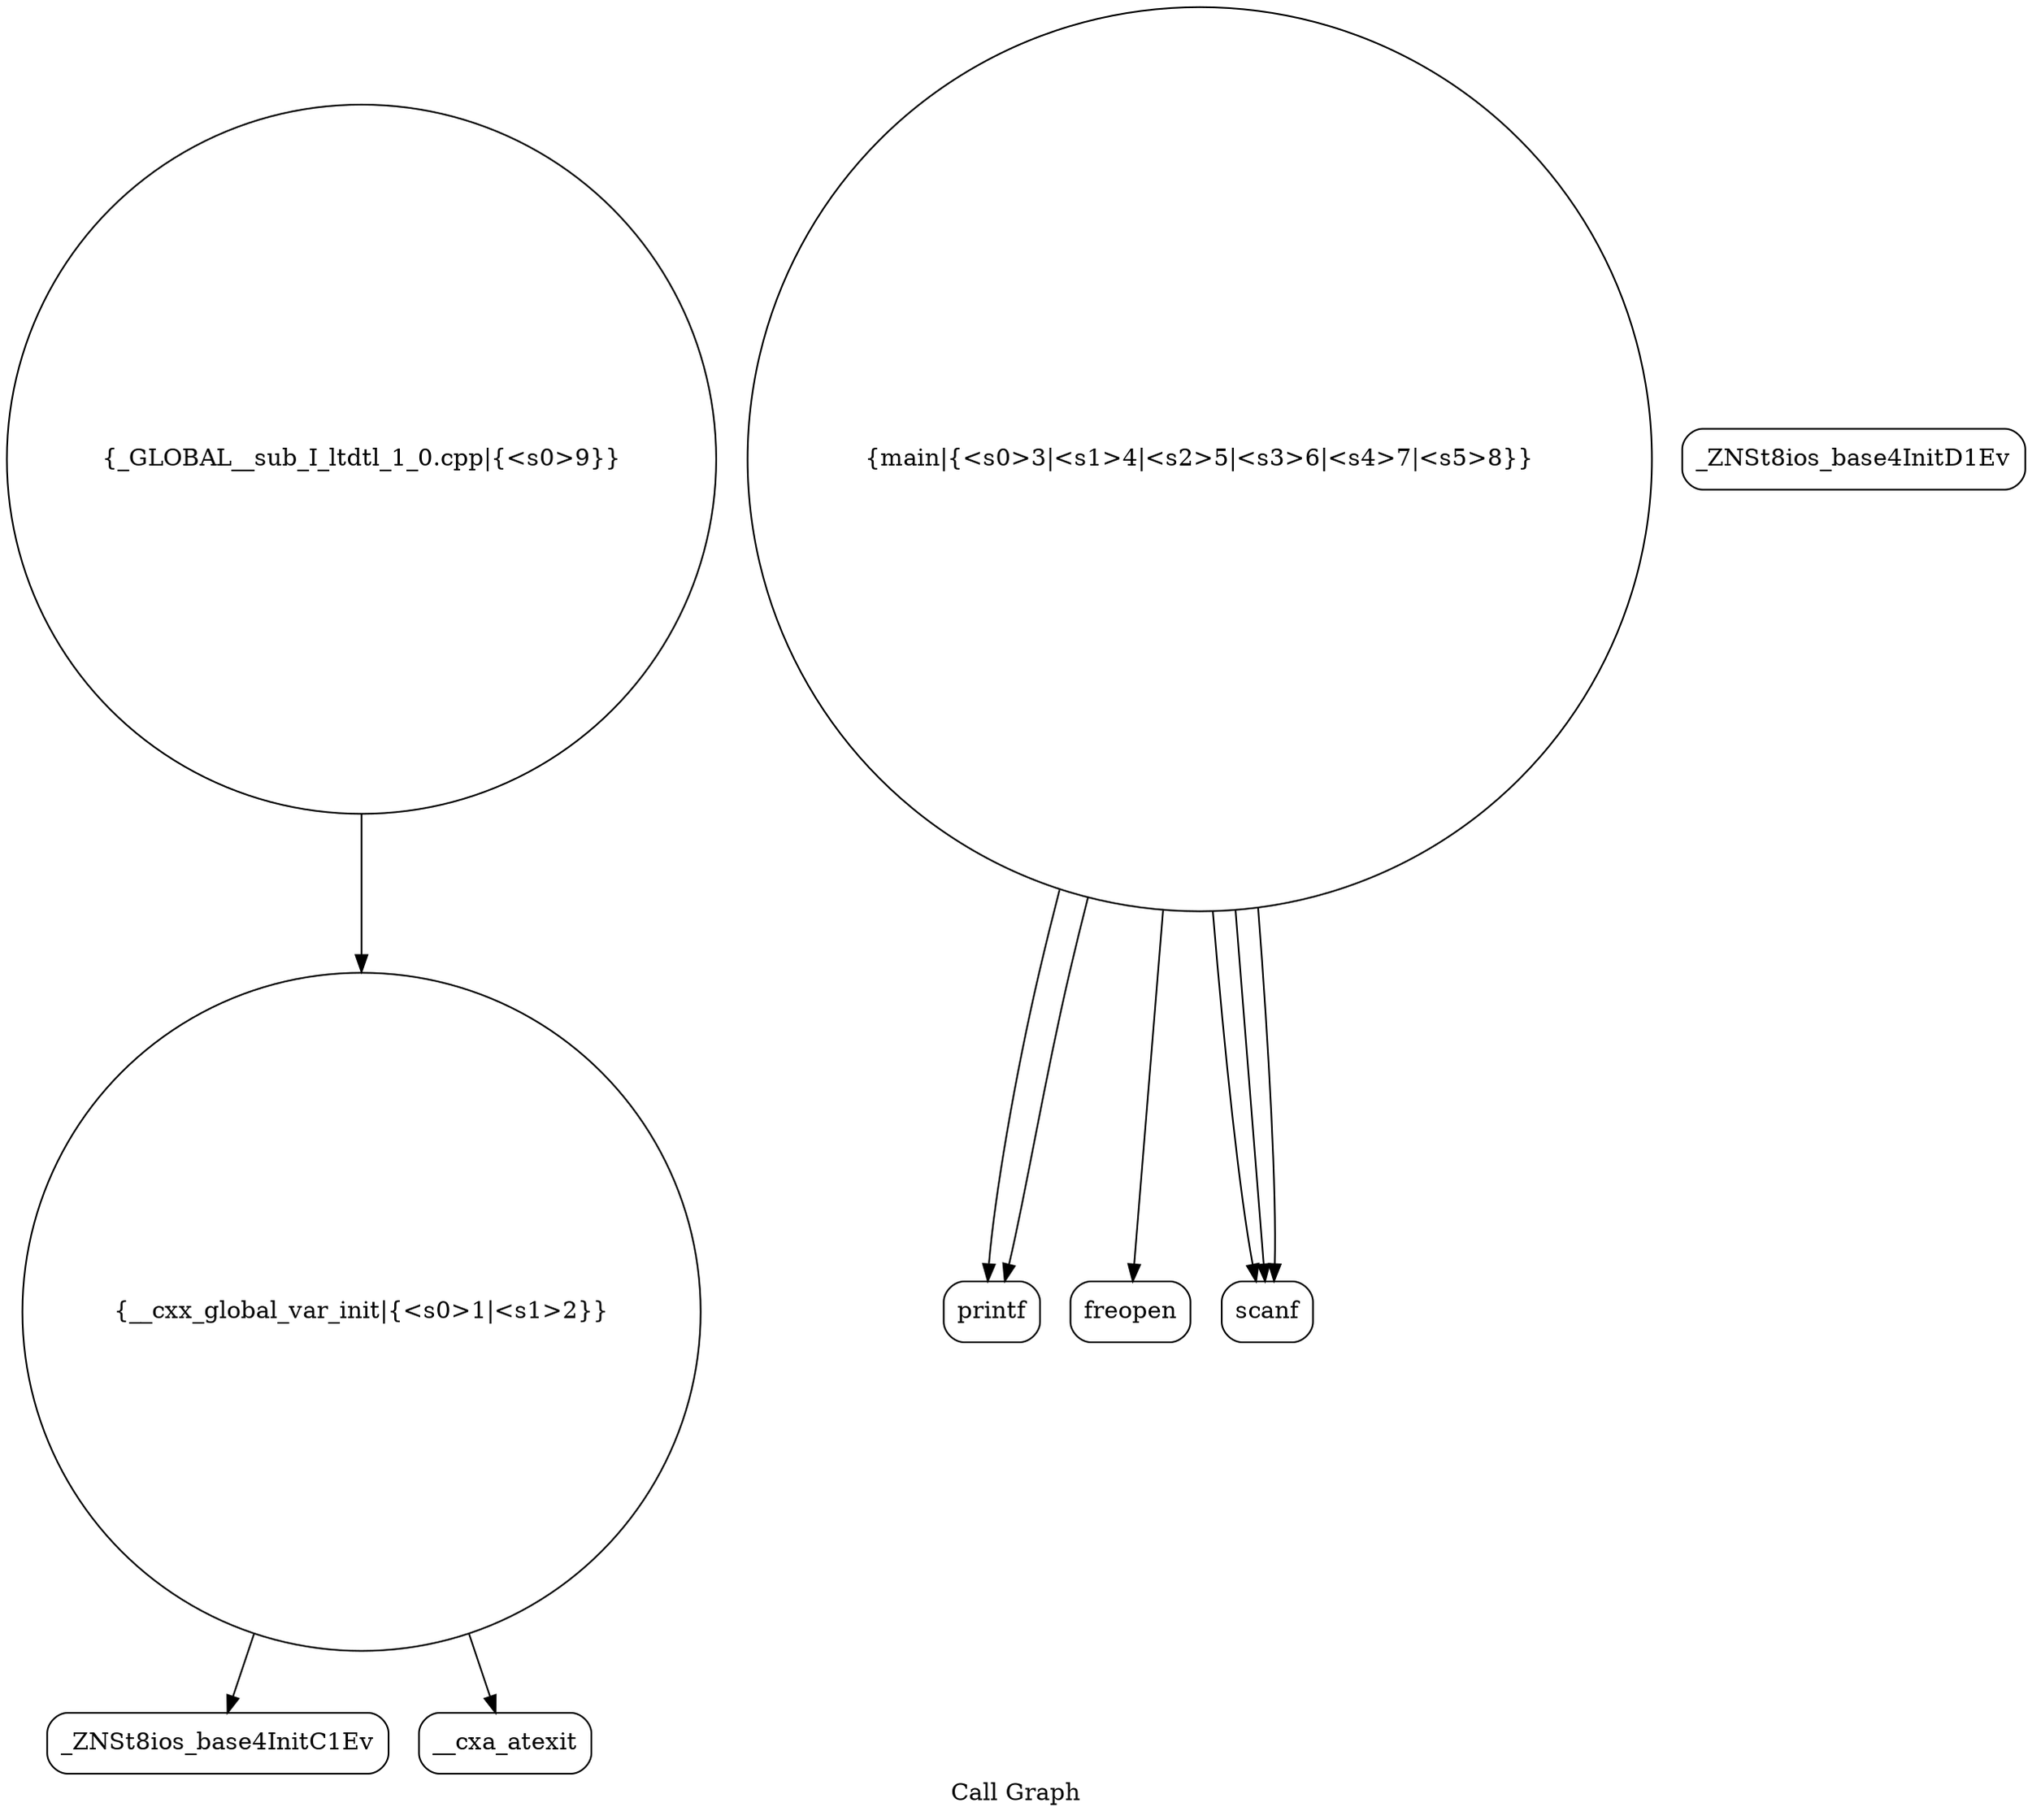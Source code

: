 digraph "Call Graph" {
	label="Call Graph";

	Node0x564ed1734fc0 [shape=record,shape=circle,label="{__cxx_global_var_init|{<s0>1|<s1>2}}"];
	Node0x564ed1734fc0:s0 -> Node0x564ed1735450[color=black];
	Node0x564ed1734fc0:s1 -> Node0x564ed1735550[color=black];
	Node0x564ed1735750 [shape=record,shape=Mrecord,label="{printf}"];
	Node0x564ed17354d0 [shape=record,shape=Mrecord,label="{_ZNSt8ios_base4InitD1Ev}"];
	Node0x564ed17355d0 [shape=record,shape=circle,label="{main|{<s0>3|<s1>4|<s2>5|<s3>6|<s4>7|<s5>8}}"];
	Node0x564ed17355d0:s0 -> Node0x564ed1735650[color=black];
	Node0x564ed17355d0:s1 -> Node0x564ed17356d0[color=black];
	Node0x564ed17355d0:s2 -> Node0x564ed17356d0[color=black];
	Node0x564ed17355d0:s3 -> Node0x564ed17356d0[color=black];
	Node0x564ed17355d0:s4 -> Node0x564ed1735750[color=black];
	Node0x564ed17355d0:s5 -> Node0x564ed1735750[color=black];
	Node0x564ed17356d0 [shape=record,shape=Mrecord,label="{scanf}"];
	Node0x564ed1735450 [shape=record,shape=Mrecord,label="{_ZNSt8ios_base4InitC1Ev}"];
	Node0x564ed17357d0 [shape=record,shape=circle,label="{_GLOBAL__sub_I_ltdtl_1_0.cpp|{<s0>9}}"];
	Node0x564ed17357d0:s0 -> Node0x564ed1734fc0[color=black];
	Node0x564ed1735550 [shape=record,shape=Mrecord,label="{__cxa_atexit}"];
	Node0x564ed1735650 [shape=record,shape=Mrecord,label="{freopen}"];
}
